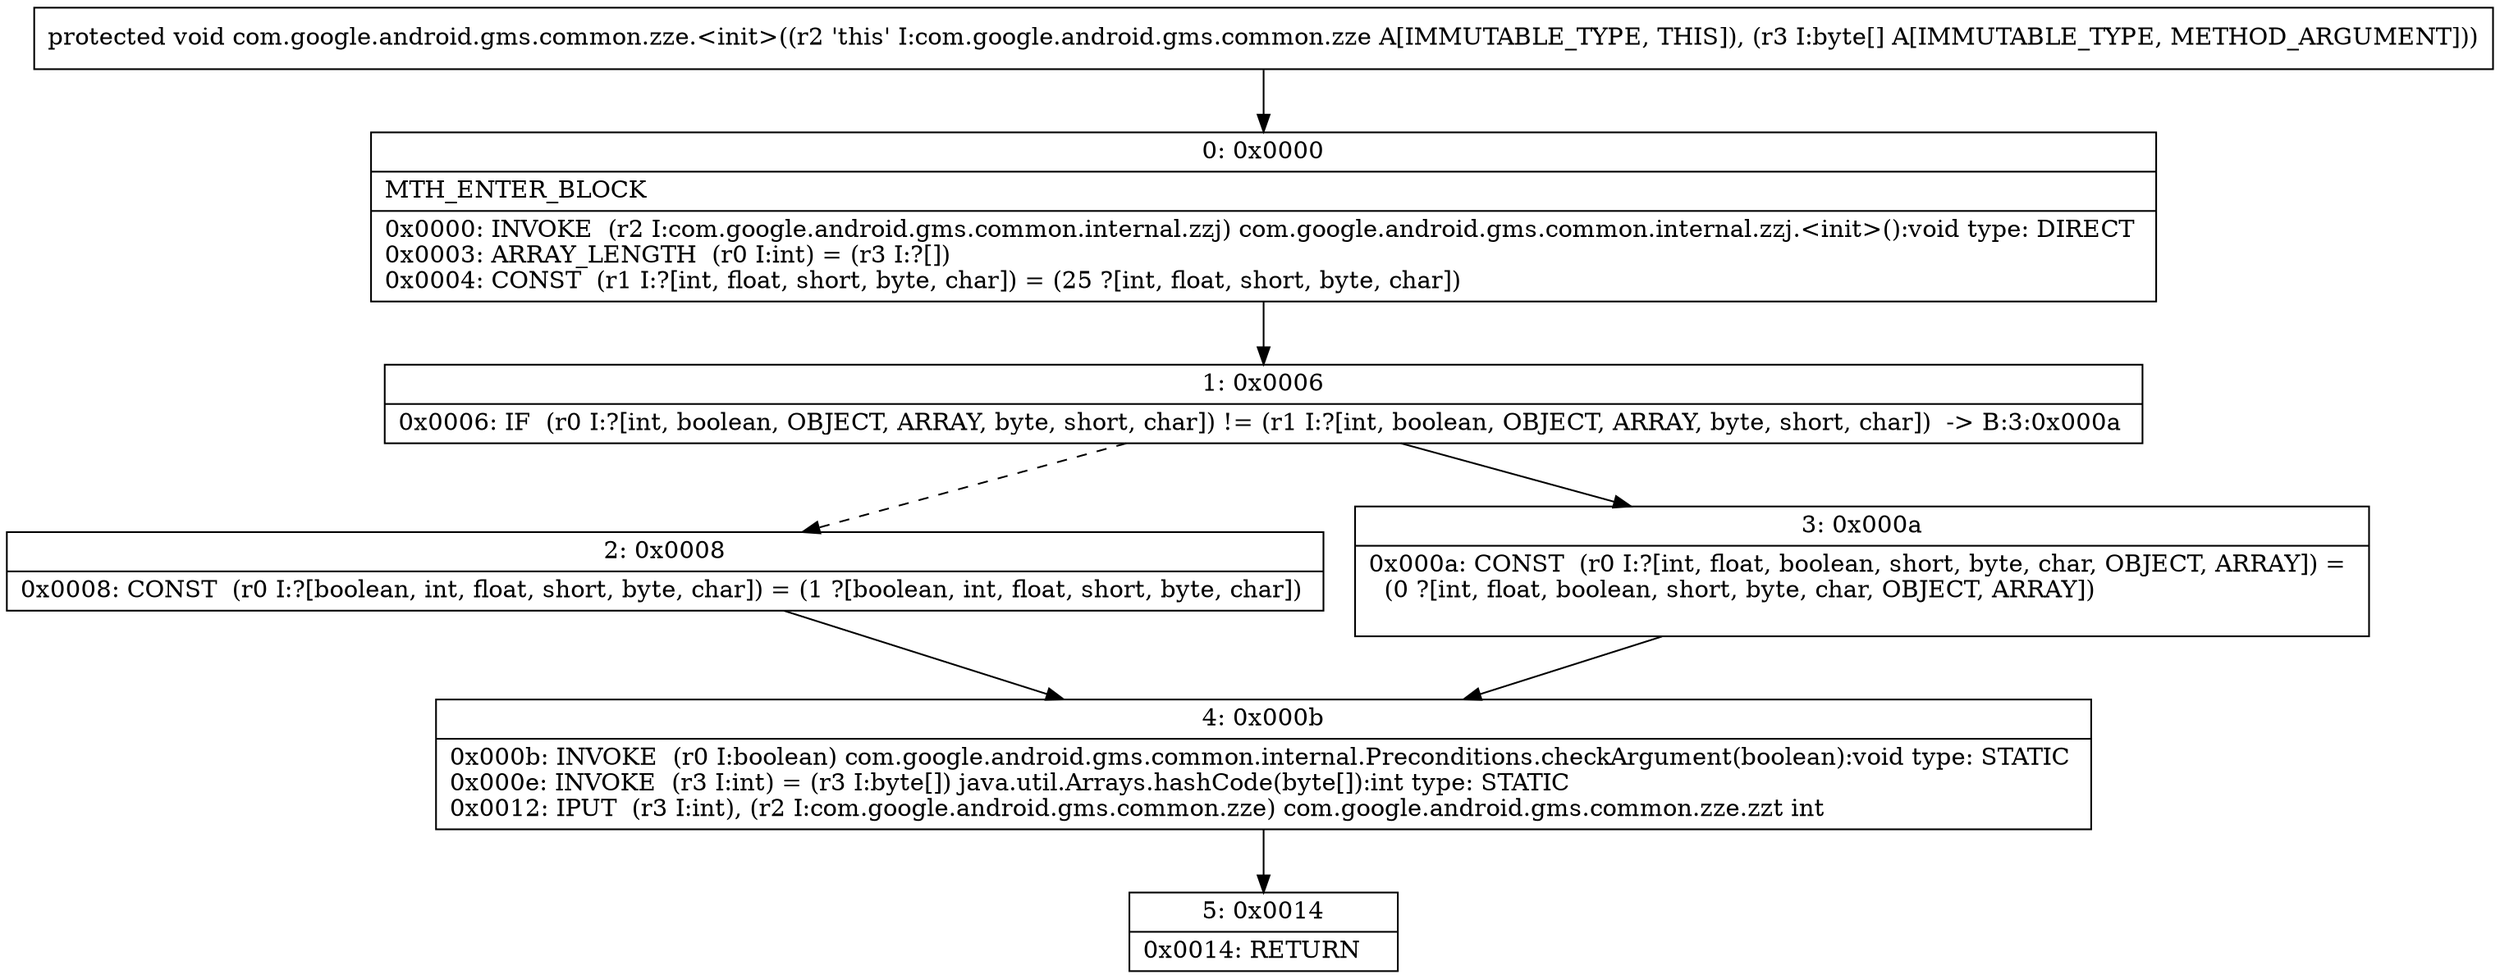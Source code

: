 digraph "CFG forcom.google.android.gms.common.zze.\<init\>([B)V" {
Node_0 [shape=record,label="{0\:\ 0x0000|MTH_ENTER_BLOCK\l|0x0000: INVOKE  (r2 I:com.google.android.gms.common.internal.zzj) com.google.android.gms.common.internal.zzj.\<init\>():void type: DIRECT \l0x0003: ARRAY_LENGTH  (r0 I:int) = (r3 I:?[]) \l0x0004: CONST  (r1 I:?[int, float, short, byte, char]) = (25 ?[int, float, short, byte, char]) \l}"];
Node_1 [shape=record,label="{1\:\ 0x0006|0x0006: IF  (r0 I:?[int, boolean, OBJECT, ARRAY, byte, short, char]) != (r1 I:?[int, boolean, OBJECT, ARRAY, byte, short, char])  \-\> B:3:0x000a \l}"];
Node_2 [shape=record,label="{2\:\ 0x0008|0x0008: CONST  (r0 I:?[boolean, int, float, short, byte, char]) = (1 ?[boolean, int, float, short, byte, char]) \l}"];
Node_3 [shape=record,label="{3\:\ 0x000a|0x000a: CONST  (r0 I:?[int, float, boolean, short, byte, char, OBJECT, ARRAY]) = \l  (0 ?[int, float, boolean, short, byte, char, OBJECT, ARRAY])\l \l}"];
Node_4 [shape=record,label="{4\:\ 0x000b|0x000b: INVOKE  (r0 I:boolean) com.google.android.gms.common.internal.Preconditions.checkArgument(boolean):void type: STATIC \l0x000e: INVOKE  (r3 I:int) = (r3 I:byte[]) java.util.Arrays.hashCode(byte[]):int type: STATIC \l0x0012: IPUT  (r3 I:int), (r2 I:com.google.android.gms.common.zze) com.google.android.gms.common.zze.zzt int \l}"];
Node_5 [shape=record,label="{5\:\ 0x0014|0x0014: RETURN   \l}"];
MethodNode[shape=record,label="{protected void com.google.android.gms.common.zze.\<init\>((r2 'this' I:com.google.android.gms.common.zze A[IMMUTABLE_TYPE, THIS]), (r3 I:byte[] A[IMMUTABLE_TYPE, METHOD_ARGUMENT])) }"];
MethodNode -> Node_0;
Node_0 -> Node_1;
Node_1 -> Node_2[style=dashed];
Node_1 -> Node_3;
Node_2 -> Node_4;
Node_3 -> Node_4;
Node_4 -> Node_5;
}

